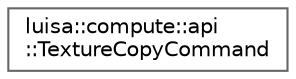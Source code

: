 digraph "类继承关系图"
{
 // LATEX_PDF_SIZE
  bgcolor="transparent";
  edge [fontname=Helvetica,fontsize=10,labelfontname=Helvetica,labelfontsize=10];
  node [fontname=Helvetica,fontsize=10,shape=box,height=0.2,width=0.4];
  rankdir="LR";
  Node0 [id="Node000000",label="luisa::compute::api\l::TextureCopyCommand",height=0.2,width=0.4,color="grey40", fillcolor="white", style="filled",URL="$structluisa_1_1compute_1_1api_1_1_texture_copy_command.html",tooltip=" "];
}
